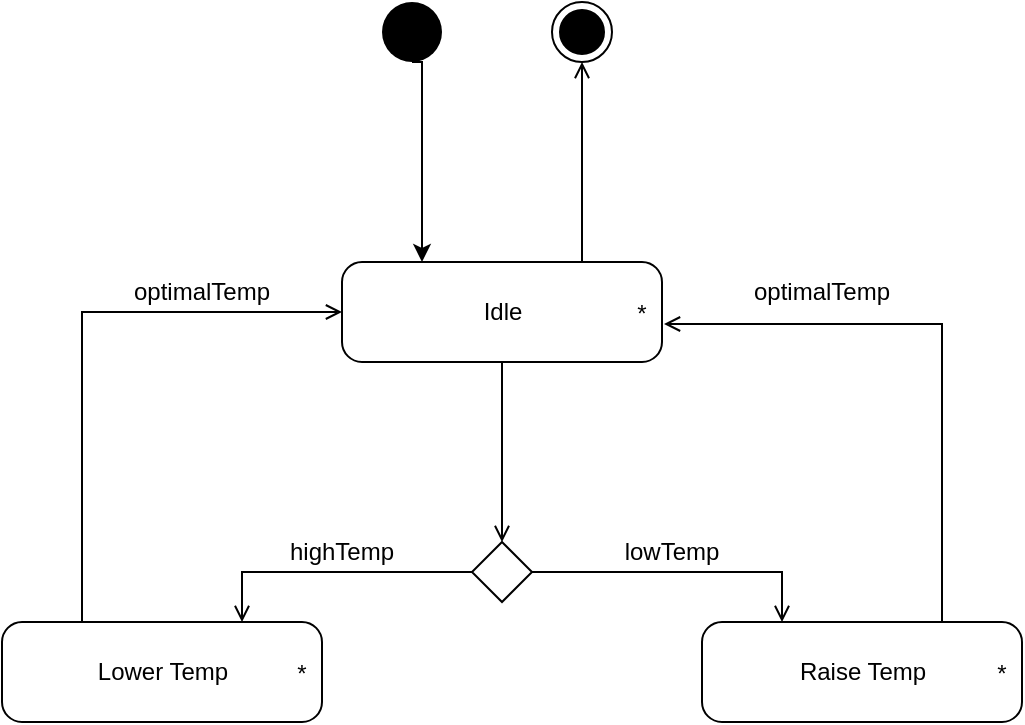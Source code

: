 <mxfile version="15.4.0" type="device"><diagram id="8iOk4zecv3k2a3Ygwq8U" name="Page-1"><mxGraphModel dx="1086" dy="966" grid="1" gridSize="10" guides="1" tooltips="1" connect="1" arrows="1" fold="1" page="1" pageScale="1" pageWidth="850" pageHeight="1100" math="0" shadow="0"><root><mxCell id="0"/><mxCell id="1" parent="0"/><mxCell id="uIgP_r6jBdfJR-vXdctR-5" style="edgeStyle=orthogonalEdgeStyle;rounded=0;orthogonalLoop=1;jettySize=auto;html=1;exitX=0.5;exitY=1;exitDx=0;exitDy=0;entryX=0.25;entryY=0;entryDx=0;entryDy=0;" edge="1" parent="1" source="uIgP_r6jBdfJR-vXdctR-1" target="uIgP_r6jBdfJR-vXdctR-3"><mxGeometry relative="1" as="geometry"><Array as="points"><mxPoint x="330" y="150"/></Array></mxGeometry></mxCell><mxCell id="uIgP_r6jBdfJR-vXdctR-1" value="" style="ellipse;fillColor=#000000;strokeColor=none;" vertex="1" parent="1"><mxGeometry x="310" y="120" width="30" height="30" as="geometry"/></mxCell><mxCell id="uIgP_r6jBdfJR-vXdctR-2" value="" style="ellipse;html=1;shape=endState;fillColor=#000000;strokeColor=#000000;" vertex="1" parent="1"><mxGeometry x="395" y="120" width="30" height="30" as="geometry"/></mxCell><mxCell id="uIgP_r6jBdfJR-vXdctR-7" style="edgeStyle=orthogonalEdgeStyle;rounded=0;orthogonalLoop=1;jettySize=auto;html=1;exitX=0.75;exitY=0;exitDx=0;exitDy=0;entryX=0.5;entryY=1;entryDx=0;entryDy=0;endArrow=open;endFill=0;" edge="1" parent="1" source="uIgP_r6jBdfJR-vXdctR-3" target="uIgP_r6jBdfJR-vXdctR-2"><mxGeometry relative="1" as="geometry"/></mxCell><mxCell id="uIgP_r6jBdfJR-vXdctR-13" style="edgeStyle=orthogonalEdgeStyle;rounded=0;orthogonalLoop=1;jettySize=auto;html=1;exitX=0.5;exitY=1;exitDx=0;exitDy=0;endArrow=open;endFill=0;" edge="1" parent="1" source="uIgP_r6jBdfJR-vXdctR-3" target="uIgP_r6jBdfJR-vXdctR-12"><mxGeometry relative="1" as="geometry"/></mxCell><mxCell id="uIgP_r6jBdfJR-vXdctR-3" value="Idle" style="html=1;dashed=0;rounded=1;absoluteArcSize=1;arcSize=20;verticalAlign=middle;align=center;" vertex="1" parent="1"><mxGeometry x="290" y="250" width="160" height="50" as="geometry"/></mxCell><mxCell id="uIgP_r6jBdfJR-vXdctR-4" value="*" style="text;resizeWidth=0;resizeHeight=0;points=[];part=1;verticalAlign=middle;align=center;" vertex="1" parent="uIgP_r6jBdfJR-vXdctR-3"><mxGeometry x="1" y="0.5" width="20" height="20" relative="1" as="geometry"><mxPoint x="-20" y="-10" as="offset"/></mxGeometry></mxCell><mxCell id="uIgP_r6jBdfJR-vXdctR-19" style="edgeStyle=orthogonalEdgeStyle;rounded=0;orthogonalLoop=1;jettySize=auto;html=1;exitX=0.75;exitY=0;exitDx=0;exitDy=0;entryX=1.05;entryY=0.8;entryDx=0;entryDy=0;entryPerimeter=0;endArrow=open;endFill=0;" edge="1" parent="1" source="uIgP_r6jBdfJR-vXdctR-8" target="uIgP_r6jBdfJR-vXdctR-4"><mxGeometry relative="1" as="geometry"/></mxCell><mxCell id="uIgP_r6jBdfJR-vXdctR-8" value="Raise Temp" style="html=1;dashed=0;rounded=1;absoluteArcSize=1;arcSize=20;verticalAlign=middle;align=center;" vertex="1" parent="1"><mxGeometry x="470" y="430" width="160" height="50" as="geometry"/></mxCell><mxCell id="uIgP_r6jBdfJR-vXdctR-9" value="*" style="text;resizeWidth=0;resizeHeight=0;points=[];part=1;verticalAlign=middle;align=center;" vertex="1" parent="uIgP_r6jBdfJR-vXdctR-8"><mxGeometry x="1" y="0.5" width="20" height="20" relative="1" as="geometry"><mxPoint x="-20" y="-10" as="offset"/></mxGeometry></mxCell><mxCell id="uIgP_r6jBdfJR-vXdctR-18" style="edgeStyle=orthogonalEdgeStyle;rounded=0;orthogonalLoop=1;jettySize=auto;html=1;exitX=0.25;exitY=0;exitDx=0;exitDy=0;entryX=0;entryY=0.5;entryDx=0;entryDy=0;endArrow=open;endFill=0;" edge="1" parent="1" source="uIgP_r6jBdfJR-vXdctR-10" target="uIgP_r6jBdfJR-vXdctR-3"><mxGeometry relative="1" as="geometry"/></mxCell><mxCell id="uIgP_r6jBdfJR-vXdctR-10" value="Lower Temp" style="html=1;dashed=0;rounded=1;absoluteArcSize=1;arcSize=20;verticalAlign=middle;align=center;" vertex="1" parent="1"><mxGeometry x="120" y="430" width="160" height="50" as="geometry"/></mxCell><mxCell id="uIgP_r6jBdfJR-vXdctR-11" value="*" style="text;resizeWidth=0;resizeHeight=0;points=[];part=1;verticalAlign=middle;align=center;" vertex="1" parent="uIgP_r6jBdfJR-vXdctR-10"><mxGeometry x="1" y="0.5" width="20" height="20" relative="1" as="geometry"><mxPoint x="-20" y="-10" as="offset"/></mxGeometry></mxCell><mxCell id="uIgP_r6jBdfJR-vXdctR-14" style="edgeStyle=orthogonalEdgeStyle;rounded=0;orthogonalLoop=1;jettySize=auto;html=1;exitX=0;exitY=0.5;exitDx=0;exitDy=0;entryX=0.75;entryY=0;entryDx=0;entryDy=0;endArrow=open;endFill=0;" edge="1" parent="1" source="uIgP_r6jBdfJR-vXdctR-12" target="uIgP_r6jBdfJR-vXdctR-10"><mxGeometry relative="1" as="geometry"/></mxCell><mxCell id="uIgP_r6jBdfJR-vXdctR-15" style="edgeStyle=orthogonalEdgeStyle;rounded=0;orthogonalLoop=1;jettySize=auto;html=1;exitX=1;exitY=0.5;exitDx=0;exitDy=0;entryX=0.25;entryY=0;entryDx=0;entryDy=0;endArrow=open;endFill=0;" edge="1" parent="1" source="uIgP_r6jBdfJR-vXdctR-12" target="uIgP_r6jBdfJR-vXdctR-8"><mxGeometry relative="1" as="geometry"/></mxCell><mxCell id="uIgP_r6jBdfJR-vXdctR-12" value="" style="rhombus;" vertex="1" parent="1"><mxGeometry x="355" y="390" width="30" height="30" as="geometry"/></mxCell><mxCell id="uIgP_r6jBdfJR-vXdctR-16" value="highTemp&lt;span style=&quot;color: rgba(0 , 0 , 0 , 0) ; font-family: monospace ; font-size: 0px&quot;&gt;%3CmxGraphModel%3E%3Croot%3E%3CmxCell%20id%3D%220%22%2F%3E%3CmxCell%20id%3D%221%22%20parent%3D%220%22%2F%3E%3CmxCell%20id%3D%222%22%20value%3D%22Idle%22%20style%3D%22html%3D1%3Bdashed%3D0%3Brounded%3D1%3BabsoluteArcSize%3D1%3BarcSize%3D20%3BverticalAlign%3Dmiddle%3Balign%3Dcenter%3B%22%20vertex%3D%221%22%20parent%3D%221%22%3E%3CmxGeometry%20x%3D%22290%22%20y%3D%22250%22%20width%3D%22160%22%20height%3D%2250%22%20as%3D%22geometry%22%2F%3E%3C%2FmxCell%3E%3CmxCell%20id%3D%223%22%20value%3D%22*%22%20style%3D%22text%3BresizeWidth%3D0%3BresizeHeight%3D0%3Bpoints%3D%5B%5D%3Bpart%3D1%3BverticalAlign%3Dmiddle%3Balign%3Dcenter%3B%22%20vertex%3D%221%22%20parent%3D%222%22%3E%3CmxGeometry%20x%3D%221%22%20y%3D%220.5%22%20width%3D%2220%22%20height%3D%2220%22%20relative%3D%221%22%20as%3D%22geometry%22%3E%3CmxPoint%20x%3D%22-20%22%20y%3D%22-10%22%20as%3D%22offset%22%2F%3E%3C%2FmxGeometry%3E%3C%2FmxCell%3E%3C%2Froot%3E%3C%2FmxGraphModel%3E&lt;/span&gt;" style="text;html=1;strokeColor=none;fillColor=none;align=center;verticalAlign=middle;whiteSpace=wrap;rounded=0;" vertex="1" parent="1"><mxGeometry x="260" y="380" width="60" height="30" as="geometry"/></mxCell><mxCell id="uIgP_r6jBdfJR-vXdctR-17" value="lowTemp&lt;span style=&quot;color: rgba(0 , 0 , 0 , 0) ; font-family: monospace ; font-size: 0px&quot;&gt;%3CmxGraphModel%3E%3Croot%3E%3CmxCell%20id%3D%220%22%2F%3E%3CmxCell%20id%3D%221%22%20parent%3D%220%22%2F%3E%3CmxCell%20id%3D%222%22%20value%3D%22Idle%22%20style%3D%22html%3D1%3Bdashed%3D0%3Brounded%3D1%3BabsoluteArcSize%3D1%3BarcSize%3D20%3BverticalAlign%3Dmiddle%3Balign%3Dcenter%3B%22%20vertex%3D%221%22%20parent%3D%221%22%3E%3CmxGeometry%20x%3D%22290%22%20y%3D%22250%22%20width%3D%22160%22%20height%3D%2250%22%20as%3D%22geometry%22%2F%3E%3C%2FmxCell%3E%3CmxCell%20id%3D%223%22%20value%3D%22*%22%20style%3D%22text%3BresizeWidth%3D0%3BresizeHeight%3D0%3Bpoints%3D%5B%5D%3Bpart%3D1%3BverticalAlign%3Dmiddle%3Balign%3Dcenter%3B%22%20vertex%3D%221%22%20parent%3D%222%22%3E%3CmxGeometry%20x%3D%221%22%20y%3D%220.5%22%20width%3D%2220%22%20height%3D%2220%22%20relative%3D%221%22%20as%3D%22geometry%22%3E%3CmxPoint%20x%3D%22-20%22%20y%3D%22-10%22%20as%3D%22offset%22%2F%3E%3C%2FmxGeometry%3E%3C%2FmxCell%3E%3C%2Froot%3E%3C%2FmxGraphModel%3E&lt;/span&gt;" style="text;html=1;strokeColor=none;fillColor=none;align=center;verticalAlign=middle;whiteSpace=wrap;rounded=0;" vertex="1" parent="1"><mxGeometry x="425" y="380" width="60" height="30" as="geometry"/></mxCell><mxCell id="uIgP_r6jBdfJR-vXdctR-20" value="optimalTemp" style="text;html=1;strokeColor=none;fillColor=none;align=center;verticalAlign=middle;whiteSpace=wrap;rounded=0;" vertex="1" parent="1"><mxGeometry x="500" y="250" width="60" height="30" as="geometry"/></mxCell><mxCell id="uIgP_r6jBdfJR-vXdctR-21" value="optimalTemp" style="text;html=1;strokeColor=none;fillColor=none;align=center;verticalAlign=middle;whiteSpace=wrap;rounded=0;" vertex="1" parent="1"><mxGeometry x="190" y="250" width="60" height="30" as="geometry"/></mxCell></root></mxGraphModel></diagram></mxfile>